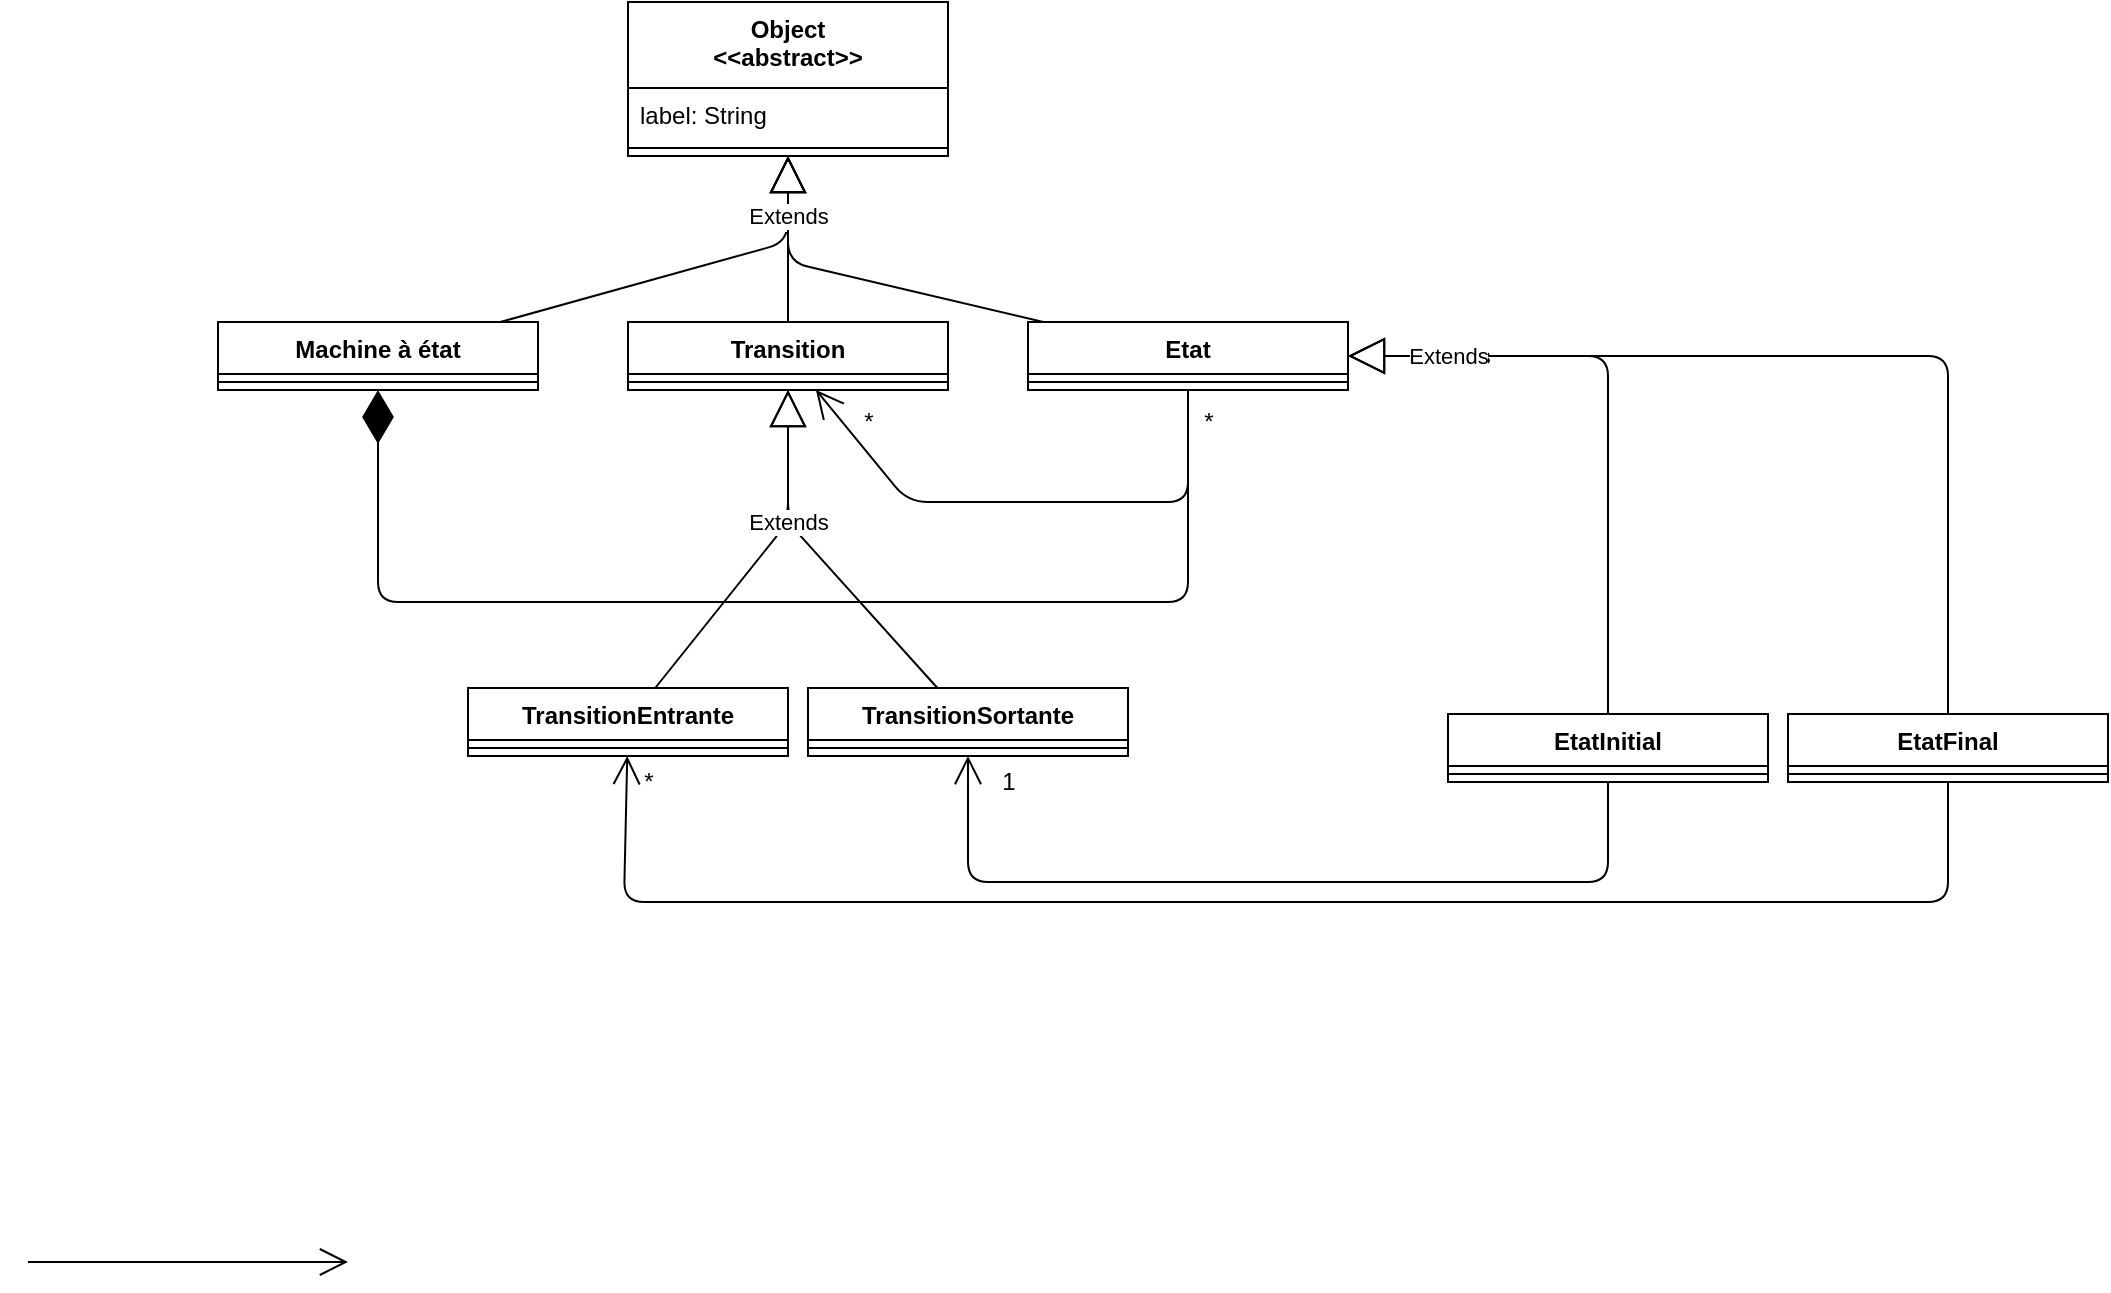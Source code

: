 <mxfile version="15.2.5" type="device"><diagram id="9Hwc6hVXnlqFxEpe-3gY" name="Page-1"><mxGraphModel dx="1185" dy="620" grid="1" gridSize="10" guides="1" tooltips="1" connect="1" arrows="1" fold="1" page="1" pageScale="1" pageWidth="850" pageHeight="1100" math="0" shadow="0"><root><mxCell id="0"/><mxCell id="1" parent="0"/><mxCell id="e5Rpdmyp347srWLiacyC-9" value="Etat" style="swimlane;fontStyle=1;align=center;verticalAlign=top;childLayout=stackLayout;horizontal=1;startSize=26;horizontalStack=0;resizeParent=1;resizeParentMax=0;resizeLast=0;collapsible=1;marginBottom=0;" vertex="1" parent="1"><mxGeometry x="670" y="320" width="160" height="34" as="geometry"><mxRectangle x="150" y="390" width="100" height="26" as="alternateBounds"/></mxGeometry></mxCell><mxCell id="e5Rpdmyp347srWLiacyC-11" value="" style="line;strokeWidth=1;fillColor=none;align=left;verticalAlign=middle;spacingTop=-1;spacingLeft=3;spacingRight=3;rotatable=0;labelPosition=right;points=[];portConstraint=eastwest;" vertex="1" parent="e5Rpdmyp347srWLiacyC-9"><mxGeometry y="26" width="160" height="8" as="geometry"/></mxCell><mxCell id="e5Rpdmyp347srWLiacyC-13" value="Transition" style="swimlane;fontStyle=1;align=center;verticalAlign=top;childLayout=stackLayout;horizontal=1;startSize=26;horizontalStack=0;resizeParent=1;resizeParentMax=0;resizeLast=0;collapsible=1;marginBottom=0;" vertex="1" parent="1"><mxGeometry x="470" y="320" width="160" height="34" as="geometry"><mxRectangle x="150" y="390" width="100" height="26" as="alternateBounds"/></mxGeometry></mxCell><mxCell id="e5Rpdmyp347srWLiacyC-15" value="" style="line;strokeWidth=1;fillColor=none;align=left;verticalAlign=middle;spacingTop=-1;spacingLeft=3;spacingRight=3;rotatable=0;labelPosition=right;points=[];portConstraint=eastwest;" vertex="1" parent="e5Rpdmyp347srWLiacyC-13"><mxGeometry y="26" width="160" height="8" as="geometry"/></mxCell><mxCell id="e5Rpdmyp347srWLiacyC-17" value="Machine à état" style="swimlane;fontStyle=1;align=center;verticalAlign=top;childLayout=stackLayout;horizontal=1;startSize=26;horizontalStack=0;resizeParent=1;resizeParentMax=0;resizeLast=0;collapsible=1;marginBottom=0;" vertex="1" parent="1"><mxGeometry x="265" y="320" width="160" height="34" as="geometry"><mxRectangle x="150" y="390" width="100" height="26" as="alternateBounds"/></mxGeometry></mxCell><mxCell id="e5Rpdmyp347srWLiacyC-19" value="" style="line;strokeWidth=1;fillColor=none;align=left;verticalAlign=middle;spacingTop=-1;spacingLeft=3;spacingRight=3;rotatable=0;labelPosition=right;points=[];portConstraint=eastwest;" vertex="1" parent="e5Rpdmyp347srWLiacyC-17"><mxGeometry y="26" width="160" height="8" as="geometry"/></mxCell><mxCell id="e5Rpdmyp347srWLiacyC-21" value="Object&#10;&lt;&lt;abstract&gt;&gt;" style="swimlane;fontStyle=1;align=center;verticalAlign=top;childLayout=stackLayout;horizontal=1;startSize=43;horizontalStack=0;resizeParent=1;resizeParentMax=0;resizeLast=0;collapsible=1;marginBottom=0;" vertex="1" parent="1"><mxGeometry x="470" y="160" width="160" height="77" as="geometry"><mxRectangle x="150" y="390" width="100" height="26" as="alternateBounds"/></mxGeometry></mxCell><mxCell id="e5Rpdmyp347srWLiacyC-22" value="label: String" style="text;strokeColor=none;fillColor=none;align=left;verticalAlign=top;spacingLeft=4;spacingRight=4;overflow=hidden;rotatable=0;points=[[0,0.5],[1,0.5]];portConstraint=eastwest;" vertex="1" parent="e5Rpdmyp347srWLiacyC-21"><mxGeometry y="43" width="160" height="26" as="geometry"/></mxCell><mxCell id="e5Rpdmyp347srWLiacyC-23" value="" style="line;strokeWidth=1;fillColor=none;align=left;verticalAlign=middle;spacingTop=-1;spacingLeft=3;spacingRight=3;rotatable=0;labelPosition=right;points=[];portConstraint=eastwest;" vertex="1" parent="e5Rpdmyp347srWLiacyC-21"><mxGeometry y="69" width="160" height="8" as="geometry"/></mxCell><mxCell id="e5Rpdmyp347srWLiacyC-25" value="Extends" style="endArrow=block;endSize=16;endFill=0;html=1;" edge="1" parent="1" source="e5Rpdmyp347srWLiacyC-13" target="e5Rpdmyp347srWLiacyC-21"><mxGeometry x="0.29" width="160" relative="1" as="geometry"><mxPoint x="300" y="470" as="sourcePoint"/><mxPoint x="460" y="470" as="targetPoint"/><Array as="points"><mxPoint x="550" y="280"/></Array><mxPoint as="offset"/></mxGeometry></mxCell><mxCell id="e5Rpdmyp347srWLiacyC-26" value="Extends" style="endArrow=block;endSize=16;endFill=0;html=1;" edge="1" parent="1" source="e5Rpdmyp347srWLiacyC-17" target="e5Rpdmyp347srWLiacyC-21"><mxGeometry x="0.674" width="160" relative="1" as="geometry"><mxPoint x="330" y="260" as="sourcePoint"/><mxPoint x="330" y="167" as="targetPoint"/><Array as="points"><mxPoint x="550" y="280"/></Array><mxPoint as="offset"/></mxGeometry></mxCell><mxCell id="e5Rpdmyp347srWLiacyC-27" value="Extends" style="endArrow=block;endSize=16;endFill=0;html=1;" edge="1" parent="1" source="e5Rpdmyp347srWLiacyC-9" target="e5Rpdmyp347srWLiacyC-21"><mxGeometry x="0.674" width="160" relative="1" as="geometry"><mxPoint x="570.0" y="313" as="sourcePoint"/><mxPoint x="713.86" y="220" as="targetPoint"/><Array as="points"><mxPoint x="550" y="290"/></Array><mxPoint as="offset"/></mxGeometry></mxCell><mxCell id="e5Rpdmyp347srWLiacyC-28" value="" style="endArrow=diamondThin;endFill=1;endSize=24;html=1;" edge="1" parent="1" source="e5Rpdmyp347srWLiacyC-9" target="e5Rpdmyp347srWLiacyC-17"><mxGeometry width="160" relative="1" as="geometry"><mxPoint x="300" y="470" as="sourcePoint"/><mxPoint x="460" y="470" as="targetPoint"/><Array as="points"><mxPoint x="750" y="460"/><mxPoint x="550" y="460"/><mxPoint x="345" y="460"/></Array></mxGeometry></mxCell><mxCell id="e5Rpdmyp347srWLiacyC-42" value="*" style="text;html=1;align=center;verticalAlign=middle;resizable=0;points=[];autosize=1;strokeColor=none;fillColor=none;" vertex="1" parent="1"><mxGeometry x="750" y="360" width="20" height="20" as="geometry"/></mxCell><mxCell id="e5Rpdmyp347srWLiacyC-43" value="EtatInitial" style="swimlane;fontStyle=1;align=center;verticalAlign=top;childLayout=stackLayout;horizontal=1;startSize=26;horizontalStack=0;resizeParent=1;resizeParentMax=0;resizeLast=0;collapsible=1;marginBottom=0;" vertex="1" parent="1"><mxGeometry x="880" y="516" width="160" height="34" as="geometry"><mxRectangle x="150" y="390" width="100" height="26" as="alternateBounds"/></mxGeometry></mxCell><mxCell id="e5Rpdmyp347srWLiacyC-44" value="" style="line;strokeWidth=1;fillColor=none;align=left;verticalAlign=middle;spacingTop=-1;spacingLeft=3;spacingRight=3;rotatable=0;labelPosition=right;points=[];portConstraint=eastwest;" vertex="1" parent="e5Rpdmyp347srWLiacyC-43"><mxGeometry y="26" width="160" height="8" as="geometry"/></mxCell><mxCell id="e5Rpdmyp347srWLiacyC-45" value="Extends" style="endArrow=block;endSize=16;endFill=0;html=1;" edge="1" parent="1" source="e5Rpdmyp347srWLiacyC-43" target="e5Rpdmyp347srWLiacyC-9"><mxGeometry x="0.674" width="160" relative="1" as="geometry"><mxPoint x="680.0" y="509" as="sourcePoint"/><mxPoint x="863.821" y="354" as="targetPoint"/><Array as="points"><mxPoint x="960" y="337"/></Array><mxPoint as="offset"/></mxGeometry></mxCell><mxCell id="e5Rpdmyp347srWLiacyC-46" value="EtatFinal" style="swimlane;fontStyle=1;align=center;verticalAlign=top;childLayout=stackLayout;horizontal=1;startSize=26;horizontalStack=0;resizeParent=1;resizeParentMax=0;resizeLast=0;collapsible=1;marginBottom=0;" vertex="1" parent="1"><mxGeometry x="1050" y="516" width="160" height="34" as="geometry"><mxRectangle x="150" y="390" width="100" height="26" as="alternateBounds"/></mxGeometry></mxCell><mxCell id="e5Rpdmyp347srWLiacyC-47" value="" style="line;strokeWidth=1;fillColor=none;align=left;verticalAlign=middle;spacingTop=-1;spacingLeft=3;spacingRight=3;rotatable=0;labelPosition=right;points=[];portConstraint=eastwest;" vertex="1" parent="e5Rpdmyp347srWLiacyC-46"><mxGeometry y="26" width="160" height="8" as="geometry"/></mxCell><mxCell id="e5Rpdmyp347srWLiacyC-48" value="Extends" style="endArrow=block;endSize=16;endFill=0;html=1;" edge="1" parent="1" source="e5Rpdmyp347srWLiacyC-46" target="e5Rpdmyp347srWLiacyC-9"><mxGeometry x="0.791" width="160" relative="1" as="geometry"><mxPoint x="850.0" y="509" as="sourcePoint"/><mxPoint x="1000" y="337" as="targetPoint"/><Array as="points"><mxPoint x="1130" y="337"/></Array><mxPoint as="offset"/></mxGeometry></mxCell><mxCell id="e5Rpdmyp347srWLiacyC-54" value="TransitionEntrante" style="swimlane;fontStyle=1;align=center;verticalAlign=top;childLayout=stackLayout;horizontal=1;startSize=26;horizontalStack=0;resizeParent=1;resizeParentMax=0;resizeLast=0;collapsible=1;marginBottom=0;" vertex="1" parent="1"><mxGeometry x="390" y="503" width="160" height="34" as="geometry"><mxRectangle x="150" y="390" width="100" height="26" as="alternateBounds"/></mxGeometry></mxCell><mxCell id="e5Rpdmyp347srWLiacyC-55" value="" style="line;strokeWidth=1;fillColor=none;align=left;verticalAlign=middle;spacingTop=-1;spacingLeft=3;spacingRight=3;rotatable=0;labelPosition=right;points=[];portConstraint=eastwest;" vertex="1" parent="e5Rpdmyp347srWLiacyC-54"><mxGeometry y="26" width="160" height="8" as="geometry"/></mxCell><mxCell id="e5Rpdmyp347srWLiacyC-56" value="Extends" style="endArrow=block;endSize=16;endFill=0;html=1;" edge="1" parent="1" source="e5Rpdmyp347srWLiacyC-54" target="e5Rpdmyp347srWLiacyC-13"><mxGeometry x="0.234" width="160" relative="1" as="geometry"><mxPoint x="240" y="653" as="sourcePoint"/><mxPoint x="490" y="410" as="targetPoint"/><Array as="points"><mxPoint x="550" y="420"/></Array><mxPoint as="offset"/></mxGeometry></mxCell><mxCell id="e5Rpdmyp347srWLiacyC-57" value="TransitionSortante" style="swimlane;fontStyle=1;align=center;verticalAlign=top;childLayout=stackLayout;horizontal=1;startSize=26;horizontalStack=0;resizeParent=1;resizeParentMax=0;resizeLast=0;collapsible=1;marginBottom=0;" vertex="1" parent="1"><mxGeometry x="560" y="503" width="160" height="34" as="geometry"><mxRectangle x="150" y="390" width="100" height="26" as="alternateBounds"/></mxGeometry></mxCell><mxCell id="e5Rpdmyp347srWLiacyC-58" value="" style="line;strokeWidth=1;fillColor=none;align=left;verticalAlign=middle;spacingTop=-1;spacingLeft=3;spacingRight=3;rotatable=0;labelPosition=right;points=[];portConstraint=eastwest;" vertex="1" parent="e5Rpdmyp347srWLiacyC-57"><mxGeometry y="26" width="160" height="8" as="geometry"/></mxCell><mxCell id="e5Rpdmyp347srWLiacyC-59" value="Extends" style="endArrow=block;endSize=16;endFill=0;html=1;" edge="1" parent="1" source="e5Rpdmyp347srWLiacyC-57" target="e5Rpdmyp347srWLiacyC-13"><mxGeometry x="0.257" width="160" relative="1" as="geometry"><mxPoint x="440" y="653" as="sourcePoint"/><mxPoint x="690" y="410" as="targetPoint"/><Array as="points"><mxPoint x="550" y="420"/></Array><mxPoint as="offset"/></mxGeometry></mxCell><mxCell id="e5Rpdmyp347srWLiacyC-64" value="" style="endArrow=open;endFill=1;endSize=12;html=1;" edge="1" parent="1"><mxGeometry width="160" relative="1" as="geometry"><mxPoint x="170" y="790" as="sourcePoint"/><mxPoint x="330" y="790" as="targetPoint"/></mxGeometry></mxCell><mxCell id="e5Rpdmyp347srWLiacyC-68" value="" style="endArrow=open;endFill=1;endSize=12;html=1;" edge="1" parent="1" source="e5Rpdmyp347srWLiacyC-9" target="e5Rpdmyp347srWLiacyC-13"><mxGeometry width="160" relative="1" as="geometry"><mxPoint x="590" y="410" as="sourcePoint"/><mxPoint x="750" y="410" as="targetPoint"/><Array as="points"><mxPoint x="750" y="410"/><mxPoint x="610" y="410"/></Array></mxGeometry></mxCell><mxCell id="e5Rpdmyp347srWLiacyC-69" value="" style="endArrow=open;endFill=1;endSize=12;html=1;" edge="1" parent="1" source="e5Rpdmyp347srWLiacyC-43" target="e5Rpdmyp347srWLiacyC-57"><mxGeometry width="160" relative="1" as="geometry"><mxPoint x="730" y="680" as="sourcePoint"/><mxPoint x="890" y="680" as="targetPoint"/><Array as="points"><mxPoint x="960" y="600"/><mxPoint x="640" y="600"/></Array></mxGeometry></mxCell><mxCell id="e5Rpdmyp347srWLiacyC-70" value="" style="endArrow=open;endFill=1;endSize=12;html=1;" edge="1" parent="1" source="e5Rpdmyp347srWLiacyC-46" target="e5Rpdmyp347srWLiacyC-54"><mxGeometry width="160" relative="1" as="geometry"><mxPoint x="780" y="670" as="sourcePoint"/><mxPoint x="460" y="530" as="targetPoint"/><Array as="points"><mxPoint x="1130" y="610"/><mxPoint x="468" y="610"/></Array></mxGeometry></mxCell><mxCell id="e5Rpdmyp347srWLiacyC-71" value="*" style="text;html=1;align=center;verticalAlign=middle;resizable=0;points=[];autosize=1;strokeColor=none;fillColor=none;" vertex="1" parent="1"><mxGeometry x="580" y="360" width="20" height="20" as="geometry"/></mxCell><mxCell id="e5Rpdmyp347srWLiacyC-72" value="1" style="text;html=1;align=center;verticalAlign=middle;resizable=0;points=[];autosize=1;strokeColor=none;fillColor=none;" vertex="1" parent="1"><mxGeometry x="650" y="540" width="20" height="20" as="geometry"/></mxCell><mxCell id="e5Rpdmyp347srWLiacyC-73" value="*" style="text;html=1;align=center;verticalAlign=middle;resizable=0;points=[];autosize=1;strokeColor=none;fillColor=none;" vertex="1" parent="1"><mxGeometry x="470" y="540" width="20" height="20" as="geometry"/></mxCell></root></mxGraphModel></diagram></mxfile>